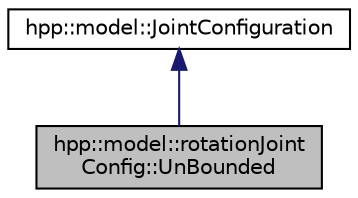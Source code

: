 digraph "hpp::model::rotationJointConfig::UnBounded"
{
  edge [fontname="Helvetica",fontsize="10",labelfontname="Helvetica",labelfontsize="10"];
  node [fontname="Helvetica",fontsize="10",shape=record];
  Node1 [label="hpp::model::rotationJoint\lConfig::UnBounded",height=0.2,width=0.4,color="black", fillcolor="grey75", style="filled" fontcolor="black"];
  Node2 -> Node1 [dir="back",color="midnightblue",fontsize="10",style="solid",fontname="Helvetica"];
  Node2 [label="hpp::model::JointConfiguration",height=0.2,width=0.4,color="black", fillcolor="white", style="filled",URL="$a00015.html",tooltip="Configuration of a Joint. "];
}
